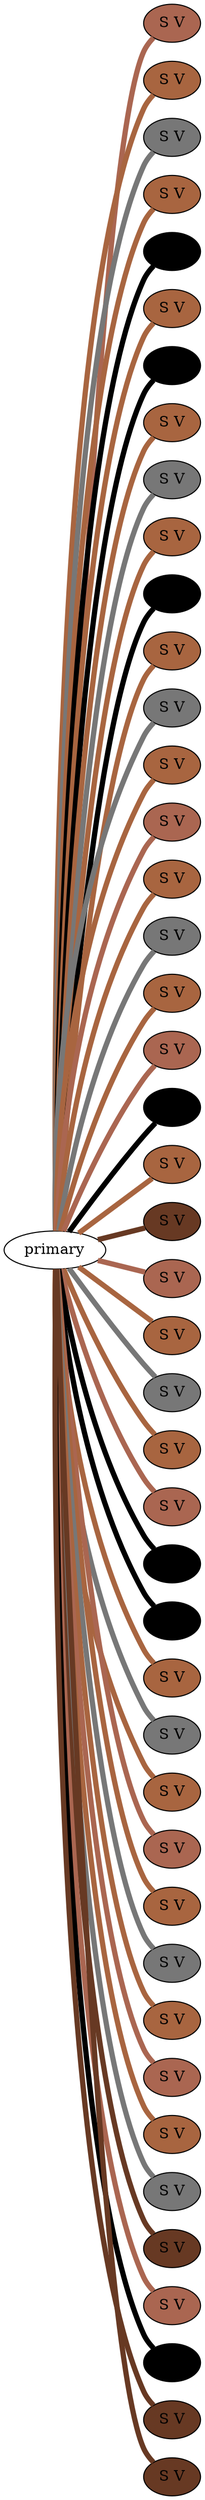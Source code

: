 graph {
 graph [rankdir=LR]
"1" [qtype="pendant_node", pendant_colors="#AA6651,#777777", pendant_ply="S", pendant_attach="V", pendant_length="38", label="S V", style=filled, fillcolor="#AA6651"]
"primary" -- "1" [qtype="pendant_link",penwidth=5,color="#AA6651"]
"2" [qtype="pendant_node", pendant_colors="#A86540", pendant_ply="S", pendant_attach="V", pendant_length="42", label="S V", style=filled, fillcolor="#A86540"]
"primary" -- "2" [qtype="pendant_link",penwidth=5,color="#A86540"]
"3" [qtype="pendant_node", pendant_colors="#777777", pendant_ply="S", pendant_attach="V", pendant_length="51", label="S V", style=filled, fillcolor="#777777"]
"primary" -- "3" [qtype="pendant_link",penwidth=5,color="#777777"]
"4" [qtype="pendant_node", pendant_colors="#A86540", pendant_ply="S", pendant_attach="V", pendant_length="39", label="S V", style=filled, fillcolor="#A86540"]
"primary" -- "4" [qtype="pendant_link",penwidth=5,color="#A86540"]
"5" [qtype="pendant_node", pendant_colors="#000000", pendant_ply="S", pendant_attach="V", pendant_length="40", label="S V", style=filled, fillcolor="#000000"]
"primary" -- "5" [qtype="pendant_link",penwidth=5,color="#000000"]
"6" [qtype="pendant_node", pendant_colors="#A86540", pendant_ply="S", pendant_attach="V", pendant_length="41", label="S V", style=filled, fillcolor="#A86540"]
"primary" -- "6" [qtype="pendant_link",penwidth=5,color="#A86540"]
"7" [qtype="pendant_node", pendant_colors="#000000", pendant_ply="S", pendant_attach="V", pendant_length="36", label="S V", style=filled, fillcolor="#000000"]
"primary" -- "7" [qtype="pendant_link",penwidth=5,color="#000000"]
"8" [qtype="pendant_node", pendant_colors="#A86540", pendant_ply="S", pendant_attach="V", pendant_length="40", label="S V", style=filled, fillcolor="#A86540"]
"primary" -- "8" [qtype="pendant_link",penwidth=5,color="#A86540"]
"9" [qtype="pendant_node", pendant_colors="#777777", pendant_ply="S", pendant_attach="V", pendant_length="50", label="S V", style=filled, fillcolor="#777777"]
"primary" -- "9" [qtype="pendant_link",penwidth=5,color="#777777"]
"10" [qtype="pendant_node", pendant_colors="#A86540", pendant_ply="S", pendant_attach="V", pendant_length="38", label="S V", style=filled, fillcolor="#A86540"]
"primary" -- "10" [qtype="pendant_link",penwidth=5,color="#A86540"]
"11" [qtype="pendant_node", pendant_colors="#000000", pendant_ply="S", pendant_attach="V", pendant_length="34", label="S V", style=filled, fillcolor="#000000"]
"primary" -- "11" [qtype="pendant_link",penwidth=5,color="#000000"]
"12" [qtype="pendant_node", pendant_colors="#A86540", pendant_ply="S", pendant_attach="V", pendant_length="42", label="S V", style=filled, fillcolor="#A86540"]
"primary" -- "12" [qtype="pendant_link",penwidth=5,color="#A86540"]
"13" [qtype="pendant_node", pendant_colors="#777777", pendant_ply="S", pendant_attach="V", pendant_length="57", label="S V", style=filled, fillcolor="#777777"]
"primary" -- "13" [qtype="pendant_link",penwidth=5,color="#777777"]
"14" [qtype="pendant_node", pendant_colors="#A86540", pendant_ply="S", pendant_attach="V", pendant_length="37", label="S V", style=filled, fillcolor="#A86540"]
"primary" -- "14" [qtype="pendant_link",penwidth=5,color="#A86540"]
"15" [qtype="pendant_node", pendant_colors="#AA6651", pendant_ply="S", pendant_attach="V", pendant_length="39", label="S V", style=filled, fillcolor="#AA6651"]
"primary" -- "15" [qtype="pendant_link",penwidth=5,color="#AA6651"]
"16" [qtype="pendant_node", pendant_colors="#A86540", pendant_ply="S", pendant_attach="V", pendant_length="41", label="S V", style=filled, fillcolor="#A86540"]
"primary" -- "16" [qtype="pendant_link",penwidth=5,color="#A86540"]
"17" [qtype="pendant_node", pendant_colors="#777777", pendant_ply="S", pendant_attach="V", pendant_length="54", label="S V", style=filled, fillcolor="#777777"]
"primary" -- "17" [qtype="pendant_link",penwidth=5,color="#777777"]
"18" [qtype="pendant_node", pendant_colors="#A86540", pendant_ply="S", pendant_attach="V", pendant_length="38", label="S V", style=filled, fillcolor="#A86540"]
"primary" -- "18" [qtype="pendant_link",penwidth=5,color="#A86540"]
"19" [qtype="pendant_node", pendant_colors="#AA6651", pendant_ply="S", pendant_attach="V", pendant_length="40", label="S V", style=filled, fillcolor="#AA6651"]
"primary" -- "19" [qtype="pendant_link",penwidth=5,color="#AA6651"]
"20" [qtype="pendant_node", pendant_colors="#000000,#A86540", pendant_ply="S", pendant_attach="V", pendant_length="41", label="S V", style=filled, fillcolor="#000000"]
"primary" -- "20" [qtype="pendant_link",penwidth=5,color="#000000"]
"21" [qtype="pendant_node", pendant_colors="#A86540,#777777", pendant_ply="S", pendant_attach="V", pendant_length="40", label="S V", style=filled, fillcolor="#A86540"]
"primary" -- "21" [qtype="pendant_link",penwidth=5,color="#A86540"]
"22" [qtype="pendant_node", pendant_colors="#673923,#777777", pendant_ply="S", pendant_attach="V", pendant_length="41", label="S V", style=filled, fillcolor="#673923"]
"primary" -- "22" [qtype="pendant_link",penwidth=5,color="#673923"]
"23" [qtype="pendant_node", pendant_colors="#AA6651,#777777", pendant_ply="S", pendant_attach="V", pendant_length="49", label="S V", style=filled, fillcolor="#AA6651"]
"primary" -- "23" [qtype="pendant_link",penwidth=5,color="#AA6651"]
"24" [qtype="pendant_node", pendant_colors="#A86540", pendant_ply="S", pendant_attach="V", pendant_length="40", label="S V", style=filled, fillcolor="#A86540"]
"primary" -- "24" [qtype="pendant_link",penwidth=5,color="#A86540"]
"25" [qtype="pendant_node", pendant_colors="#777777", pendant_ply="S", pendant_attach="V", pendant_length="54", label="S V", style=filled, fillcolor="#777777"]
"primary" -- "25" [qtype="pendant_link",penwidth=5,color="#777777"]
"26" [qtype="pendant_node", pendant_colors="#A86540", pendant_ply="S", pendant_attach="V", pendant_length="38", label="S V", style=filled, fillcolor="#A86540"]
"primary" -- "26" [qtype="pendant_link",penwidth=5,color="#A86540"]
"27" [qtype="pendant_node", pendant_colors="#AA6651", pendant_ply="S", pendant_attach="V", pendant_length="42", label="S V", style=filled, fillcolor="#AA6651"]
"primary" -- "27" [qtype="pendant_link",penwidth=5,color="#AA6651"]
"28" [qtype="pendant_node", pendant_colors="#000000,#A86540,#AA6651", pendant_ply="S", pendant_attach="V", pendant_length="43", label="S V", style=filled, fillcolor="#000000"]
"primary" -- "28" [qtype="pendant_link",penwidth=5,color="#000000"]
"29" [qtype="pendant_node", pendant_colors="#000000", pendant_ply="S", pendant_attach="V", pendant_length="40", label="S V", style=filled, fillcolor="#000000"]
"primary" -- "29" [qtype="pendant_link",penwidth=5,color="#000000"]
"30" [qtype="pendant_node", pendant_colors="#A86540", pendant_ply="S", pendant_attach="V", pendant_length="42", label="S V", style=filled, fillcolor="#A86540"]
"primary" -- "30" [qtype="pendant_link",penwidth=5,color="#A86540"]
"31" [qtype="pendant_node", pendant_colors="#777777", pendant_ply="S", pendant_attach="V", pendant_length="50", label="S V", style=filled, fillcolor="#777777"]
"primary" -- "31" [qtype="pendant_link",penwidth=5,color="#777777"]
"32" [qtype="pendant_node", pendant_colors="#A86540", pendant_ply="S", pendant_attach="V", pendant_length="38", label="S V", style=filled, fillcolor="#A86540"]
"primary" -- "32" [qtype="pendant_link",penwidth=5,color="#A86540"]
"33" [qtype="pendant_node", pendant_colors="#AA6651", pendant_ply="S", pendant_attach="V", pendant_length="41", label="S V", style=filled, fillcolor="#AA6651"]
"primary" -- "33" [qtype="pendant_link",penwidth=5,color="#AA6651"]
"34" [qtype="pendant_node", pendant_colors="#A86540", pendant_ply="S", pendant_attach="V", pendant_length="41", label="S V", style=filled, fillcolor="#A86540"]
"primary" -- "34" [qtype="pendant_link",penwidth=5,color="#A86540"]
"35" [qtype="pendant_node", pendant_colors="#777777", pendant_ply="S", pendant_attach="V", pendant_length="40", label="S V", style=filled, fillcolor="#777777"]
"primary" -- "35" [qtype="pendant_link",penwidth=5,color="#777777"]
"36" [qtype="pendant_node", pendant_colors="#A86540,#673923", pendant_ply="S", pendant_attach="V", pendant_length="40", label="S V", style=filled, fillcolor="#A86540"]
"primary" -- "36" [qtype="pendant_link",penwidth=5,color="#A86540"]
"37" [qtype="pendant_node", pendant_colors="#AA6651", pendant_ply="S", pendant_attach="V", pendant_length="40", label="S V", style=filled, fillcolor="#AA6651"]
"primary" -- "37" [qtype="pendant_link",penwidth=5,color="#AA6651"]
"38" [qtype="pendant_node", pendant_colors="#A86540", pendant_ply="S", pendant_attach="V", pendant_length="40", label="S V", style=filled, fillcolor="#A86540"]
"primary" -- "38" [qtype="pendant_link",penwidth=5,color="#A86540"]
"39" [qtype="pendant_node", pendant_colors="#777777", pendant_ply="S", pendant_attach="V", pendant_length="41", label="S V", style=filled, fillcolor="#777777"]
"primary" -- "39" [qtype="pendant_link",penwidth=5,color="#777777"]
"40" [qtype="pendant_node", pendant_colors="#673923,#A86540", pendant_ply="S", pendant_attach="V", pendant_length="40", label="S V", style=filled, fillcolor="#673923"]
"primary" -- "40" [qtype="pendant_link",penwidth=5,color="#673923"]
"41" [qtype="pendant_node", pendant_colors="#AA6651", pendant_ply="S", pendant_attach="V", pendant_length="40", label="S V", style=filled, fillcolor="#AA6651"]
"primary" -- "41" [qtype="pendant_link",penwidth=5,color="#AA6651"]
"42" [qtype="pendant_node", pendant_colors="#000000,#777777", pendant_ply="S", pendant_attach="V", pendant_length="37", label="S V", style=filled, fillcolor="#000000"]
"primary" -- "42" [qtype="pendant_link",penwidth=5,color="#000000"]
"43" [qtype="pendant_node", pendant_colors="#673923,#777777", pendant_ply="S", pendant_attach="V", pendant_length="42", label="S V", style=filled, fillcolor="#673923"]
"primary" -- "43" [qtype="pendant_link",penwidth=5,color="#673923"]
"44" [qtype="pendant_node", pendant_colors="#673923,#777777", pendant_ply="S", pendant_attach="V", pendant_length="43", label="S V", style=filled, fillcolor="#673923"]
"primary" -- "44" [qtype="pendant_link",penwidth=5,color="#673923"]
}
